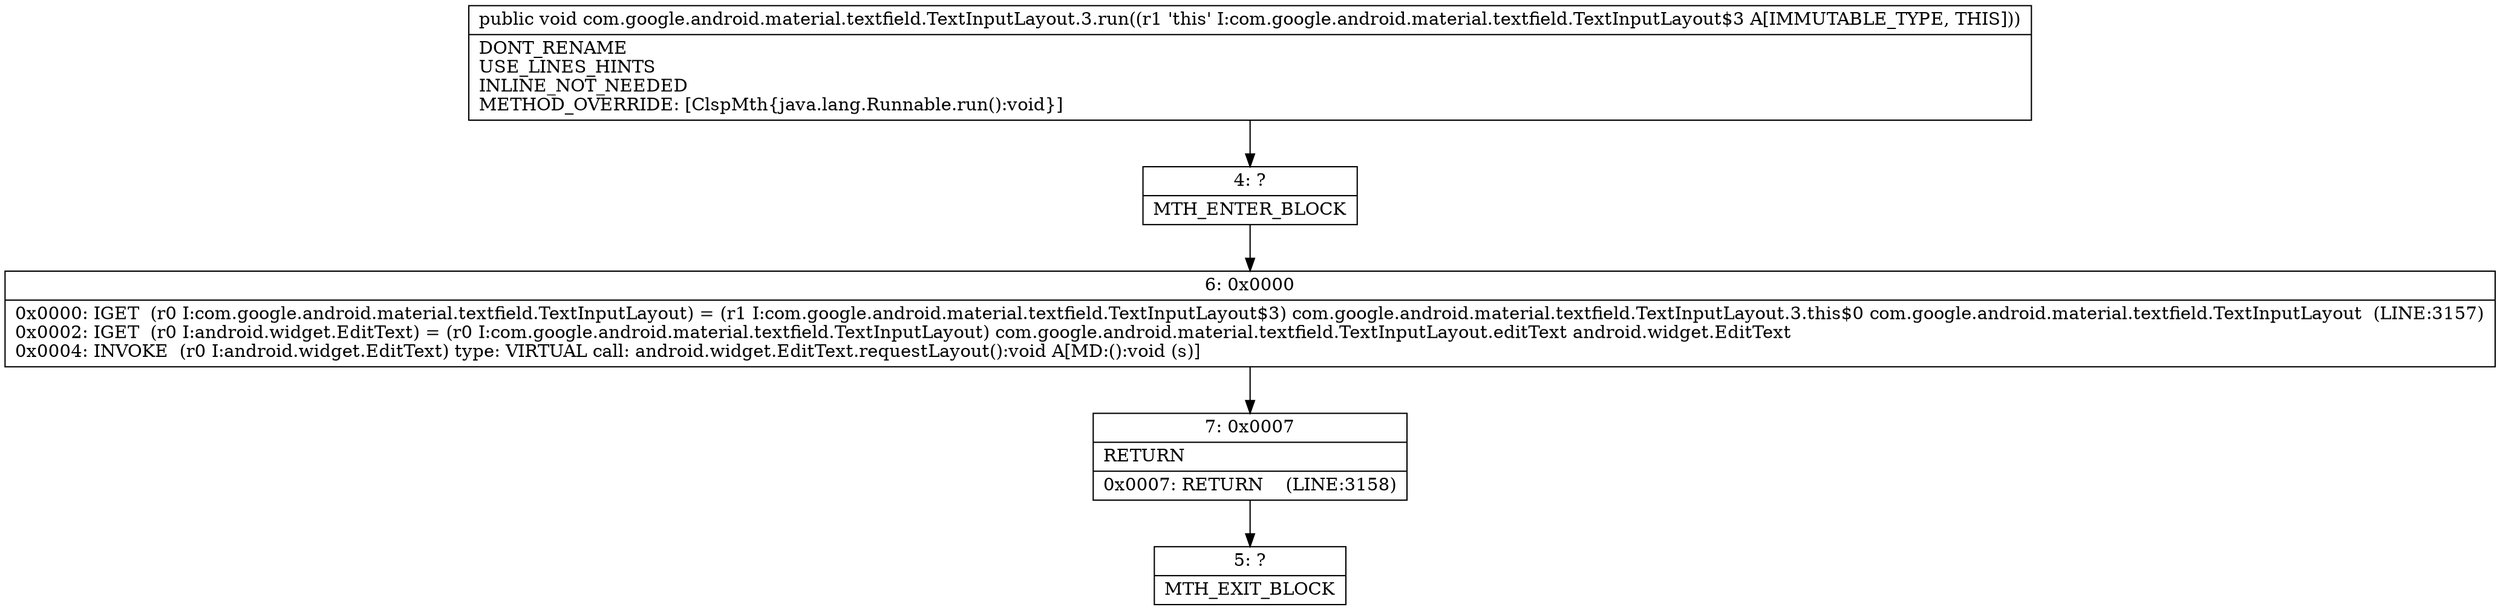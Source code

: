 digraph "CFG forcom.google.android.material.textfield.TextInputLayout.3.run()V" {
Node_4 [shape=record,label="{4\:\ ?|MTH_ENTER_BLOCK\l}"];
Node_6 [shape=record,label="{6\:\ 0x0000|0x0000: IGET  (r0 I:com.google.android.material.textfield.TextInputLayout) = (r1 I:com.google.android.material.textfield.TextInputLayout$3) com.google.android.material.textfield.TextInputLayout.3.this$0 com.google.android.material.textfield.TextInputLayout  (LINE:3157)\l0x0002: IGET  (r0 I:android.widget.EditText) = (r0 I:com.google.android.material.textfield.TextInputLayout) com.google.android.material.textfield.TextInputLayout.editText android.widget.EditText \l0x0004: INVOKE  (r0 I:android.widget.EditText) type: VIRTUAL call: android.widget.EditText.requestLayout():void A[MD:():void (s)]\l}"];
Node_7 [shape=record,label="{7\:\ 0x0007|RETURN\l|0x0007: RETURN    (LINE:3158)\l}"];
Node_5 [shape=record,label="{5\:\ ?|MTH_EXIT_BLOCK\l}"];
MethodNode[shape=record,label="{public void com.google.android.material.textfield.TextInputLayout.3.run((r1 'this' I:com.google.android.material.textfield.TextInputLayout$3 A[IMMUTABLE_TYPE, THIS]))  | DONT_RENAME\lUSE_LINES_HINTS\lINLINE_NOT_NEEDED\lMETHOD_OVERRIDE: [ClspMth\{java.lang.Runnable.run():void\}]\l}"];
MethodNode -> Node_4;Node_4 -> Node_6;
Node_6 -> Node_7;
Node_7 -> Node_5;
}

